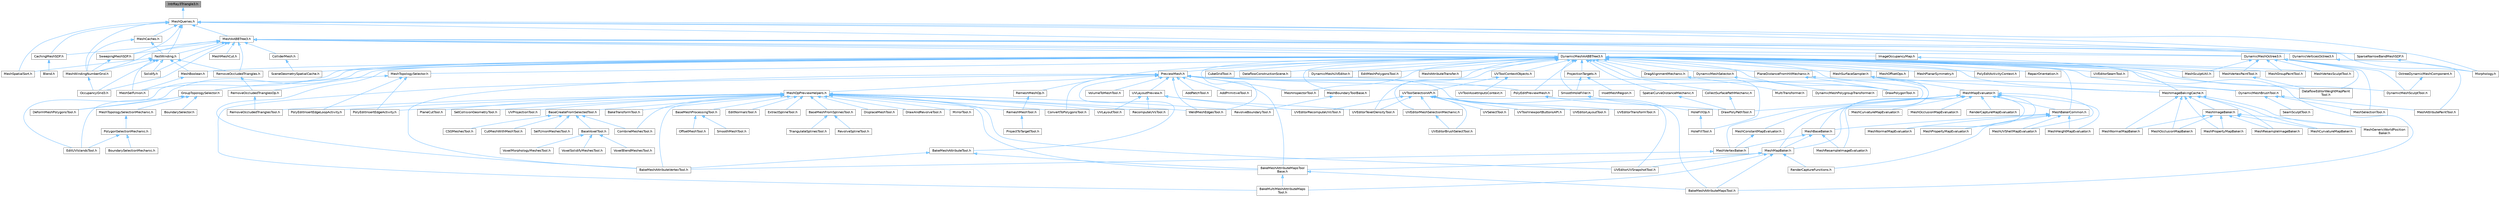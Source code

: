 digraph "IntrRay3Triangle3.h"
{
 // INTERACTIVE_SVG=YES
 // LATEX_PDF_SIZE
  bgcolor="transparent";
  edge [fontname=Helvetica,fontsize=10,labelfontname=Helvetica,labelfontsize=10];
  node [fontname=Helvetica,fontsize=10,shape=box,height=0.2,width=0.4];
  Node1 [id="Node000001",label="IntrRay3Triangle3.h",height=0.2,width=0.4,color="gray40", fillcolor="grey60", style="filled", fontcolor="black",tooltip=" "];
  Node1 -> Node2 [id="edge1_Node000001_Node000002",dir="back",color="steelblue1",style="solid",tooltip=" "];
  Node2 [id="Node000002",label="MeshQueries.h",height=0.2,width=0.4,color="grey40", fillcolor="white", style="filled",URL="$d1/d76/MeshQueries_8h.html",tooltip=" "];
  Node2 -> Node3 [id="edge2_Node000002_Node000003",dir="back",color="steelblue1",style="solid",tooltip=" "];
  Node3 [id="Node000003",label="CachingMeshSDF.h",height=0.2,width=0.4,color="grey40", fillcolor="white", style="filled",URL="$d3/de9/CachingMeshSDF_8h.html",tooltip=" "];
  Node3 -> Node4 [id="edge3_Node000003_Node000004",dir="back",color="steelblue1",style="solid",tooltip=" "];
  Node4 [id="Node000004",label="Blend.h",height=0.2,width=0.4,color="grey40", fillcolor="white", style="filled",URL="$d4/d80/Blend_8h.html",tooltip=" "];
  Node2 -> Node5 [id="edge4_Node000002_Node000005",dir="back",color="steelblue1",style="solid",tooltip=" "];
  Node5 [id="Node000005",label="DynamicMeshOctree3.h",height=0.2,width=0.4,color="grey40", fillcolor="white", style="filled",URL="$d8/d9f/DynamicMeshOctree3_8h.html",tooltip=" "];
  Node5 -> Node6 [id="edge5_Node000005_Node000006",dir="back",color="steelblue1",style="solid",tooltip=" "];
  Node6 [id="Node000006",label="DataflowEditorWeightMapPaint\lTool.h",height=0.2,width=0.4,color="grey40", fillcolor="white", style="filled",URL="$db/d46/DataflowEditorWeightMapPaintTool_8h.html",tooltip=" "];
  Node5 -> Node7 [id="edge6_Node000005_Node000007",dir="back",color="steelblue1",style="solid",tooltip=" "];
  Node7 [id="Node000007",label="DynamicMeshSculptTool.h",height=0.2,width=0.4,color="grey40", fillcolor="white", style="filled",URL="$d6/d16/DynamicMeshSculptTool_8h.html",tooltip=" "];
  Node5 -> Node8 [id="edge7_Node000005_Node000008",dir="back",color="steelblue1",style="solid",tooltip=" "];
  Node8 [id="Node000008",label="MeshGroupPaintTool.h",height=0.2,width=0.4,color="grey40", fillcolor="white", style="filled",URL="$dd/d04/MeshGroupPaintTool_8h.html",tooltip=" "];
  Node5 -> Node9 [id="edge8_Node000005_Node000009",dir="back",color="steelblue1",style="solid",tooltip=" "];
  Node9 [id="Node000009",label="MeshSculptUtil.h",height=0.2,width=0.4,color="grey40", fillcolor="white", style="filled",URL="$dc/de1/MeshSculptUtil_8h.html",tooltip=" "];
  Node5 -> Node10 [id="edge9_Node000005_Node000010",dir="back",color="steelblue1",style="solid",tooltip=" "];
  Node10 [id="Node000010",label="MeshSelectionTool.h",height=0.2,width=0.4,color="grey40", fillcolor="white", style="filled",URL="$d8/d80/MeshSelectionTool_8h.html",tooltip=" "];
  Node5 -> Node11 [id="edge10_Node000005_Node000011",dir="back",color="steelblue1",style="solid",tooltip=" "];
  Node11 [id="Node000011",label="MeshVertexPaintTool.h",height=0.2,width=0.4,color="grey40", fillcolor="white", style="filled",URL="$db/d74/MeshVertexPaintTool_8h.html",tooltip=" "];
  Node11 -> Node6 [id="edge11_Node000011_Node000006",dir="back",color="steelblue1",style="solid",tooltip=" "];
  Node5 -> Node12 [id="edge12_Node000005_Node000012",dir="back",color="steelblue1",style="solid",tooltip=" "];
  Node12 [id="Node000012",label="MeshVertexSculptTool.h",height=0.2,width=0.4,color="grey40", fillcolor="white", style="filled",URL="$dc/da6/MeshVertexSculptTool_8h.html",tooltip=" "];
  Node5 -> Node13 [id="edge13_Node000005_Node000013",dir="back",color="steelblue1",style="solid",tooltip=" "];
  Node13 [id="Node000013",label="OctreeDynamicMeshComponent.h",height=0.2,width=0.4,color="grey40", fillcolor="white", style="filled",URL="$d9/d19/OctreeDynamicMeshComponent_8h.html",tooltip=" "];
  Node13 -> Node7 [id="edge14_Node000013_Node000007",dir="back",color="steelblue1",style="solid",tooltip=" "];
  Node2 -> Node14 [id="edge15_Node000002_Node000014",dir="back",color="steelblue1",style="solid",tooltip=" "];
  Node14 [id="Node000014",label="DynamicVerticesOctree3.h",height=0.2,width=0.4,color="grey40", fillcolor="white", style="filled",URL="$df/d7e/DynamicVerticesOctree3_8h.html",tooltip=" "];
  Node14 -> Node15 [id="edge16_Node000014_Node000015",dir="back",color="steelblue1",style="solid",tooltip=" "];
  Node15 [id="Node000015",label="MeshAttributePaintTool.h",height=0.2,width=0.4,color="grey40", fillcolor="white", style="filled",URL="$d3/d29/MeshAttributePaintTool_8h.html",tooltip=" "];
  Node2 -> Node16 [id="edge17_Node000002_Node000016",dir="back",color="steelblue1",style="solid",tooltip=" "];
  Node16 [id="Node000016",label="FastWinding.h",height=0.2,width=0.4,color="grey40", fillcolor="white", style="filled",URL="$d0/df7/FastWinding_8h.html",tooltip=" "];
  Node16 -> Node17 [id="edge18_Node000016_Node000017",dir="back",color="steelblue1",style="solid",tooltip=" "];
  Node17 [id="Node000017",label="MeshBoolean.h",height=0.2,width=0.4,color="grey40", fillcolor="white", style="filled",URL="$dc/d24/MeshBoolean_8h.html",tooltip=" "];
  Node17 -> Node18 [id="edge19_Node000017_Node000018",dir="back",color="steelblue1",style="solid",tooltip=" "];
  Node18 [id="Node000018",label="MeshSelfUnion.h",height=0.2,width=0.4,color="grey40", fillcolor="white", style="filled",URL="$d0/d5f/MeshSelfUnion_8h.html",tooltip=" "];
  Node16 -> Node18 [id="edge20_Node000016_Node000018",dir="back",color="steelblue1",style="solid",tooltip=" "];
  Node16 -> Node19 [id="edge21_Node000016_Node000019",dir="back",color="steelblue1",style="solid",tooltip=" "];
  Node19 [id="Node000019",label="MeshSpatialSort.h",height=0.2,width=0.4,color="grey40", fillcolor="white", style="filled",URL="$d5/d25/MeshSpatialSort_8h.html",tooltip=" "];
  Node16 -> Node20 [id="edge22_Node000016_Node000020",dir="back",color="steelblue1",style="solid",tooltip=" "];
  Node20 [id="Node000020",label="MeshWindingNumberGrid.h",height=0.2,width=0.4,color="grey40", fillcolor="white", style="filled",URL="$de/df0/MeshWindingNumberGrid_8h.html",tooltip=" "];
  Node20 -> Node21 [id="edge23_Node000020_Node000021",dir="back",color="steelblue1",style="solid",tooltip=" "];
  Node21 [id="Node000021",label="OccupancyGrid3.h",height=0.2,width=0.4,color="grey40", fillcolor="white", style="filled",URL="$d5/d63/OccupancyGrid3_8h.html",tooltip=" "];
  Node16 -> Node21 [id="edge24_Node000016_Node000021",dir="back",color="steelblue1",style="solid",tooltip=" "];
  Node16 -> Node22 [id="edge25_Node000016_Node000022",dir="back",color="steelblue1",style="solid",tooltip=" "];
  Node22 [id="Node000022",label="RemoveOccludedTriangles.h",height=0.2,width=0.4,color="grey40", fillcolor="white", style="filled",URL="$dc/d7b/RemoveOccludedTriangles_8h.html",tooltip=" "];
  Node22 -> Node23 [id="edge26_Node000022_Node000023",dir="back",color="steelblue1",style="solid",tooltip=" "];
  Node23 [id="Node000023",label="RemoveOccludedTrianglesOp.h",height=0.2,width=0.4,color="grey40", fillcolor="white", style="filled",URL="$d2/d39/RemoveOccludedTrianglesOp_8h.html",tooltip=" "];
  Node23 -> Node24 [id="edge27_Node000023_Node000024",dir="back",color="steelblue1",style="solid",tooltip=" "];
  Node24 [id="Node000024",label="RemoveOccludedTrianglesTool.h",height=0.2,width=0.4,color="grey40", fillcolor="white", style="filled",URL="$d9/da1/RemoveOccludedTrianglesTool_8h.html",tooltip=" "];
  Node16 -> Node25 [id="edge28_Node000016_Node000025",dir="back",color="steelblue1",style="solid",tooltip=" "];
  Node25 [id="Node000025",label="Solidify.h",height=0.2,width=0.4,color="grey40", fillcolor="white", style="filled",URL="$d0/ded/Solidify_8h.html",tooltip=" "];
  Node2 -> Node26 [id="edge29_Node000002_Node000026",dir="back",color="steelblue1",style="solid",tooltip=" "];
  Node26 [id="Node000026",label="MeshAABBTree3.h",height=0.2,width=0.4,color="grey40", fillcolor="white", style="filled",URL="$d8/d90/MeshAABBTree3_8h.html",tooltip=" "];
  Node26 -> Node3 [id="edge30_Node000026_Node000003",dir="back",color="steelblue1",style="solid",tooltip=" "];
  Node26 -> Node27 [id="edge31_Node000026_Node000027",dir="back",color="steelblue1",style="solid",tooltip=" "];
  Node27 [id="Node000027",label="ColliderMesh.h",height=0.2,width=0.4,color="grey40", fillcolor="white", style="filled",URL="$d8/d3c/ColliderMesh_8h.html",tooltip=" "];
  Node27 -> Node28 [id="edge32_Node000027_Node000028",dir="back",color="steelblue1",style="solid",tooltip=" "];
  Node28 [id="Node000028",label="SceneGeometrySpatialCache.h",height=0.2,width=0.4,color="grey40", fillcolor="white", style="filled",URL="$d6/d6f/SceneGeometrySpatialCache_8h.html",tooltip=" "];
  Node26 -> Node29 [id="edge33_Node000026_Node000029",dir="back",color="steelblue1",style="solid",tooltip=" "];
  Node29 [id="Node000029",label="DynamicMeshAABBTree3.h",height=0.2,width=0.4,color="grey40", fillcolor="white", style="filled",URL="$d5/d0d/DynamicMeshAABBTree3_8h.html",tooltip=" "];
  Node29 -> Node30 [id="edge34_Node000029_Node000030",dir="back",color="steelblue1",style="solid",tooltip=" "];
  Node30 [id="Node000030",label="BakeMeshAttributeMapsTool.h",height=0.2,width=0.4,color="grey40", fillcolor="white", style="filled",URL="$d8/d14/BakeMeshAttributeMapsTool_8h.html",tooltip=" "];
  Node29 -> Node31 [id="edge35_Node000029_Node000031",dir="back",color="steelblue1",style="solid",tooltip=" "];
  Node31 [id="Node000031",label="BakeMeshAttributeVertexTool.h",height=0.2,width=0.4,color="grey40", fillcolor="white", style="filled",URL="$d6/d76/BakeMeshAttributeVertexTool_8h.html",tooltip=" "];
  Node29 -> Node32 [id="edge36_Node000029_Node000032",dir="back",color="steelblue1",style="solid",tooltip=" "];
  Node32 [id="Node000032",label="CollectSurfacePathMechanic.h",height=0.2,width=0.4,color="grey40", fillcolor="white", style="filled",URL="$d5/dd0/CollectSurfacePathMechanic_8h.html",tooltip=" "];
  Node32 -> Node33 [id="edge37_Node000032_Node000033",dir="back",color="steelblue1",style="solid",tooltip=" "];
  Node33 [id="Node000033",label="DrawPolyPathTool.h",height=0.2,width=0.4,color="grey40", fillcolor="white", style="filled",URL="$dc/d3e/DrawPolyPathTool_8h.html",tooltip=" "];
  Node29 -> Node34 [id="edge38_Node000029_Node000034",dir="back",color="steelblue1",style="solid",tooltip=" "];
  Node34 [id="Node000034",label="CubeGridTool.h",height=0.2,width=0.4,color="grey40", fillcolor="white", style="filled",URL="$d3/d38/CubeGridTool_8h.html",tooltip=" "];
  Node29 -> Node35 [id="edge39_Node000029_Node000035",dir="back",color="steelblue1",style="solid",tooltip=" "];
  Node35 [id="Node000035",label="DataflowConstructionScene.h",height=0.2,width=0.4,color="grey40", fillcolor="white", style="filled",URL="$d7/d24/DataflowConstructionScene_8h.html",tooltip=" "];
  Node29 -> Node6 [id="edge40_Node000029_Node000006",dir="back",color="steelblue1",style="solid",tooltip=" "];
  Node29 -> Node36 [id="edge41_Node000029_Node000036",dir="back",color="steelblue1",style="solid",tooltip=" "];
  Node36 [id="Node000036",label="DeformMeshPolygonsTool.h",height=0.2,width=0.4,color="grey40", fillcolor="white", style="filled",URL="$db/d72/DeformMeshPolygonsTool_8h.html",tooltip=" "];
  Node29 -> Node37 [id="edge42_Node000029_Node000037",dir="back",color="steelblue1",style="solid",tooltip=" "];
  Node37 [id="Node000037",label="DragAlignmentMechanic.h",height=0.2,width=0.4,color="grey40", fillcolor="white", style="filled",URL="$d1/d74/DragAlignmentMechanic_8h.html",tooltip=" "];
  Node37 -> Node38 [id="edge43_Node000037_Node000038",dir="back",color="steelblue1",style="solid",tooltip=" "];
  Node38 [id="Node000038",label="MultiTransformer.h",height=0.2,width=0.4,color="grey40", fillcolor="white", style="filled",URL="$d1/d6f/MultiTransformer_8h.html",tooltip=" "];
  Node29 -> Node39 [id="edge44_Node000029_Node000039",dir="back",color="steelblue1",style="solid",tooltip=" "];
  Node39 [id="Node000039",label="DrawPolygonTool.h",height=0.2,width=0.4,color="grey40", fillcolor="white", style="filled",URL="$d0/d15/DrawPolygonTool_8h.html",tooltip=" "];
  Node29 -> Node40 [id="edge45_Node000029_Node000040",dir="back",color="steelblue1",style="solid",tooltip=" "];
  Node40 [id="Node000040",label="DynamicMeshBrushTool.h",height=0.2,width=0.4,color="grey40", fillcolor="white", style="filled",URL="$da/d04/DynamicMeshBrushTool_8h.html",tooltip=" "];
  Node40 -> Node15 [id="edge46_Node000040_Node000015",dir="back",color="steelblue1",style="solid",tooltip=" "];
  Node40 -> Node10 [id="edge47_Node000040_Node000010",dir="back",color="steelblue1",style="solid",tooltip=" "];
  Node40 -> Node41 [id="edge48_Node000040_Node000041",dir="back",color="steelblue1",style="solid",tooltip=" "];
  Node41 [id="Node000041",label="SeamSculptTool.h",height=0.2,width=0.4,color="grey40", fillcolor="white", style="filled",URL="$d1/d31/SeamSculptTool_8h.html",tooltip=" "];
  Node29 -> Node7 [id="edge49_Node000029_Node000007",dir="back",color="steelblue1",style="solid",tooltip=" "];
  Node29 -> Node42 [id="edge50_Node000029_Node000042",dir="back",color="steelblue1",style="solid",tooltip=" "];
  Node42 [id="Node000042",label="DynamicMeshSelector.h",height=0.2,width=0.4,color="grey40", fillcolor="white", style="filled",URL="$dc/d01/DynamicMeshSelector_8h.html",tooltip=" "];
  Node42 -> Node43 [id="edge51_Node000042_Node000043",dir="back",color="steelblue1",style="solid",tooltip=" "];
  Node43 [id="Node000043",label="DynamicMeshPolygroupTransformer.h",height=0.2,width=0.4,color="grey40", fillcolor="white", style="filled",URL="$dc/db2/DynamicMeshPolygroupTransformer_8h.html",tooltip=" "];
  Node29 -> Node44 [id="edge52_Node000029_Node000044",dir="back",color="steelblue1",style="solid",tooltip=" "];
  Node44 [id="Node000044",label="DynamicMeshUVEditor.h",height=0.2,width=0.4,color="grey40", fillcolor="white", style="filled",URL="$d9/d1e/DynamicMeshUVEditor_8h.html",tooltip=" "];
  Node29 -> Node45 [id="edge53_Node000029_Node000045",dir="back",color="steelblue1",style="solid",tooltip=" "];
  Node45 [id="Node000045",label="EditMeshPolygonsTool.h",height=0.2,width=0.4,color="grey40", fillcolor="white", style="filled",URL="$d5/d72/EditMeshPolygonsTool_8h.html",tooltip=" "];
  Node29 -> Node46 [id="edge54_Node000029_Node000046",dir="back",color="steelblue1",style="solid",tooltip=" "];
  Node46 [id="Node000046",label="EditUVIslandsTool.h",height=0.2,width=0.4,color="grey40", fillcolor="white", style="filled",URL="$d0/de4/EditUVIslandsTool_8h.html",tooltip=" "];
  Node29 -> Node47 [id="edge55_Node000029_Node000047",dir="back",color="steelblue1",style="solid",tooltip=" "];
  Node47 [id="Node000047",label="HoleFillTool.h",height=0.2,width=0.4,color="grey40", fillcolor="white", style="filled",URL="$da/d02/HoleFillTool_8h.html",tooltip=" "];
  Node29 -> Node48 [id="edge56_Node000029_Node000048",dir="back",color="steelblue1",style="solid",tooltip=" "];
  Node48 [id="Node000048",label="MeshAttributeTransfer.h",height=0.2,width=0.4,color="grey40", fillcolor="white", style="filled",URL="$dc/d1c/MeshAttributeTransfer_8h.html",tooltip=" "];
  Node29 -> Node49 [id="edge57_Node000029_Node000049",dir="back",color="steelblue1",style="solid",tooltip=" "];
  Node49 [id="Node000049",label="MeshBakerCommon.h",height=0.2,width=0.4,color="grey40", fillcolor="white", style="filled",URL="$d9/d92/MeshBakerCommon_8h.html",tooltip=" "];
  Node49 -> Node50 [id="edge58_Node000049_Node000050",dir="back",color="steelblue1",style="solid",tooltip=" "];
  Node50 [id="Node000050",label="MeshBaseBaker.h",height=0.2,width=0.4,color="grey40", fillcolor="white", style="filled",URL="$d7/ddc/MeshBaseBaker_8h.html",tooltip=" "];
  Node50 -> Node51 [id="edge59_Node000050_Node000051",dir="back",color="steelblue1",style="solid",tooltip=" "];
  Node51 [id="Node000051",label="MeshMapBaker.h",height=0.2,width=0.4,color="grey40", fillcolor="white", style="filled",URL="$d5/d05/MeshMapBaker_8h.html",tooltip=" "];
  Node51 -> Node30 [id="edge60_Node000051_Node000030",dir="back",color="steelblue1",style="solid",tooltip=" "];
  Node51 -> Node52 [id="edge61_Node000051_Node000052",dir="back",color="steelblue1",style="solid",tooltip=" "];
  Node52 [id="Node000052",label="BakeMeshAttributeMapsTool\lBase.h",height=0.2,width=0.4,color="grey40", fillcolor="white", style="filled",URL="$dc/d68/BakeMeshAttributeMapsToolBase_8h.html",tooltip=" "];
  Node52 -> Node30 [id="edge62_Node000052_Node000030",dir="back",color="steelblue1",style="solid",tooltip=" "];
  Node52 -> Node53 [id="edge63_Node000052_Node000053",dir="back",color="steelblue1",style="solid",tooltip=" "];
  Node53 [id="Node000053",label="BakeMultiMeshAttributeMaps\lTool.h",height=0.2,width=0.4,color="grey40", fillcolor="white", style="filled",URL="$d7/d65/BakeMultiMeshAttributeMapsTool_8h.html",tooltip=" "];
  Node51 -> Node53 [id="edge64_Node000051_Node000053",dir="back",color="steelblue1",style="solid",tooltip=" "];
  Node51 -> Node54 [id="edge65_Node000051_Node000054",dir="back",color="steelblue1",style="solid",tooltip=" "];
  Node54 [id="Node000054",label="RenderCaptureFunctions.h",height=0.2,width=0.4,color="grey40", fillcolor="white", style="filled",URL="$d3/dc6/RenderCaptureFunctions_8h.html",tooltip=" "];
  Node51 -> Node55 [id="edge66_Node000051_Node000055",dir="back",color="steelblue1",style="solid",tooltip=" "];
  Node55 [id="Node000055",label="UVEditorUVSnapshotTool.h",height=0.2,width=0.4,color="grey40", fillcolor="white", style="filled",URL="$d4/dd6/UVEditorUVSnapshotTool_8h.html",tooltip=" "];
  Node50 -> Node56 [id="edge67_Node000050_Node000056",dir="back",color="steelblue1",style="solid",tooltip=" "];
  Node56 [id="Node000056",label="MeshResampleImageEvaluator.h",height=0.2,width=0.4,color="grey40", fillcolor="white", style="filled",URL="$df/de3/MeshResampleImageEvaluator_8h.html",tooltip=" "];
  Node50 -> Node57 [id="edge68_Node000050_Node000057",dir="back",color="steelblue1",style="solid",tooltip=" "];
  Node57 [id="Node000057",label="MeshVertexBaker.h",height=0.2,width=0.4,color="grey40", fillcolor="white", style="filled",URL="$df/d96/MeshVertexBaker_8h.html",tooltip=" "];
  Node57 -> Node31 [id="edge69_Node000057_Node000031",dir="back",color="steelblue1",style="solid",tooltip=" "];
  Node49 -> Node58 [id="edge70_Node000049_Node000058",dir="back",color="steelblue1",style="solid",tooltip=" "];
  Node58 [id="Node000058",label="MeshHeightMapEvaluator.h",height=0.2,width=0.4,color="grey40", fillcolor="white", style="filled",URL="$df/d45/MeshHeightMapEvaluator_8h.html",tooltip=" "];
  Node49 -> Node59 [id="edge71_Node000049_Node000059",dir="back",color="steelblue1",style="solid",tooltip=" "];
  Node59 [id="Node000059",label="MeshNormalMapEvaluator.h",height=0.2,width=0.4,color="grey40", fillcolor="white", style="filled",URL="$da/d03/MeshNormalMapEvaluator_8h.html",tooltip=" "];
  Node49 -> Node60 [id="edge72_Node000049_Node000060",dir="back",color="steelblue1",style="solid",tooltip=" "];
  Node60 [id="Node000060",label="MeshPropertyMapEvaluator.h",height=0.2,width=0.4,color="grey40", fillcolor="white", style="filled",URL="$d5/d6f/MeshPropertyMapEvaluator_8h.html",tooltip=" "];
  Node49 -> Node61 [id="edge73_Node000049_Node000061",dir="back",color="steelblue1",style="solid",tooltip=" "];
  Node61 [id="Node000061",label="MeshUVShellMapEvaluator.h",height=0.2,width=0.4,color="grey40", fillcolor="white", style="filled",URL="$da/d27/MeshUVShellMapEvaluator_8h.html",tooltip=" "];
  Node49 -> Node54 [id="edge74_Node000049_Node000054",dir="back",color="steelblue1",style="solid",tooltip=" "];
  Node29 -> Node50 [id="edge75_Node000029_Node000050",dir="back",color="steelblue1",style="solid",tooltip=" "];
  Node29 -> Node17 [id="edge76_Node000029_Node000017",dir="back",color="steelblue1",style="solid",tooltip=" "];
  Node29 -> Node62 [id="edge77_Node000029_Node000062",dir="back",color="steelblue1",style="solid",tooltip=" "];
  Node62 [id="Node000062",label="MeshBoundaryToolBase.h",height=0.2,width=0.4,color="grey40", fillcolor="white", style="filled",URL="$dd/da3/MeshBoundaryToolBase_8h.html",tooltip=" "];
  Node62 -> Node63 [id="edge78_Node000062_Node000063",dir="back",color="steelblue1",style="solid",tooltip=" "];
  Node63 [id="Node000063",label="RevolveBoundaryTool.h",height=0.2,width=0.4,color="grey40", fillcolor="white", style="filled",URL="$da/dce/RevolveBoundaryTool_8h.html",tooltip=" "];
  Node29 -> Node8 [id="edge79_Node000029_Node000008",dir="back",color="steelblue1",style="solid",tooltip=" "];
  Node29 -> Node64 [id="edge80_Node000029_Node000064",dir="back",color="steelblue1",style="solid",tooltip=" "];
  Node64 [id="Node000064",label="MeshImageBakingCache.h",height=0.2,width=0.4,color="grey40", fillcolor="white", style="filled",URL="$dd/d09/MeshImageBakingCache_8h.html",tooltip=" "];
  Node64 -> Node65 [id="edge81_Node000064_Node000065",dir="back",color="steelblue1",style="solid",tooltip=" "];
  Node65 [id="Node000065",label="MeshCurvatureMapBaker.h",height=0.2,width=0.4,color="grey40", fillcolor="white", style="filled",URL="$d8/ddd/MeshCurvatureMapBaker_8h.html",tooltip=" "];
  Node64 -> Node66 [id="edge82_Node000064_Node000066",dir="back",color="steelblue1",style="solid",tooltip=" "];
  Node66 [id="Node000066",label="MeshGenericWorldPosition\lBaker.h",height=0.2,width=0.4,color="grey40", fillcolor="white", style="filled",URL="$df/d9a/MeshGenericWorldPositionBaker_8h.html",tooltip=" "];
  Node64 -> Node67 [id="edge83_Node000064_Node000067",dir="back",color="steelblue1",style="solid",tooltip=" "];
  Node67 [id="Node000067",label="MeshImageBaker.h",height=0.2,width=0.4,color="grey40", fillcolor="white", style="filled",URL="$df/d35/MeshImageBaker_8h.html",tooltip=" "];
  Node67 -> Node65 [id="edge84_Node000067_Node000065",dir="back",color="steelblue1",style="solid",tooltip=" "];
  Node67 -> Node66 [id="edge85_Node000067_Node000066",dir="back",color="steelblue1",style="solid",tooltip=" "];
  Node67 -> Node68 [id="edge86_Node000067_Node000068",dir="back",color="steelblue1",style="solid",tooltip=" "];
  Node68 [id="Node000068",label="MeshNormalMapBaker.h",height=0.2,width=0.4,color="grey40", fillcolor="white", style="filled",URL="$d5/dff/MeshNormalMapBaker_8h.html",tooltip=" "];
  Node67 -> Node69 [id="edge87_Node000067_Node000069",dir="back",color="steelblue1",style="solid",tooltip=" "];
  Node69 [id="Node000069",label="MeshOcclusionMapBaker.h",height=0.2,width=0.4,color="grey40", fillcolor="white", style="filled",URL="$dd/d77/MeshOcclusionMapBaker_8h.html",tooltip=" "];
  Node67 -> Node70 [id="edge88_Node000067_Node000070",dir="back",color="steelblue1",style="solid",tooltip=" "];
  Node70 [id="Node000070",label="MeshPropertyMapBaker.h",height=0.2,width=0.4,color="grey40", fillcolor="white", style="filled",URL="$d1/dcf/MeshPropertyMapBaker_8h.html",tooltip=" "];
  Node67 -> Node71 [id="edge89_Node000067_Node000071",dir="back",color="steelblue1",style="solid",tooltip=" "];
  Node71 [id="Node000071",label="MeshResampleImageBaker.h",height=0.2,width=0.4,color="grey40", fillcolor="white", style="filled",URL="$d4/d00/MeshResampleImageBaker_8h.html",tooltip=" "];
  Node64 -> Node68 [id="edge90_Node000064_Node000068",dir="back",color="steelblue1",style="solid",tooltip=" "];
  Node64 -> Node69 [id="edge91_Node000064_Node000069",dir="back",color="steelblue1",style="solid",tooltip=" "];
  Node64 -> Node70 [id="edge92_Node000064_Node000070",dir="back",color="steelblue1",style="solid",tooltip=" "];
  Node64 -> Node71 [id="edge93_Node000064_Node000071",dir="back",color="steelblue1",style="solid",tooltip=" "];
  Node29 -> Node72 [id="edge94_Node000029_Node000072",dir="back",color="steelblue1",style="solid",tooltip=" "];
  Node72 [id="Node000072",label="MeshInspectorTool.h",height=0.2,width=0.4,color="grey40", fillcolor="white", style="filled",URL="$de/da1/MeshInspectorTool_8h.html",tooltip=" "];
  Node29 -> Node73 [id="edge95_Node000029_Node000073",dir="back",color="steelblue1",style="solid",tooltip=" "];
  Node73 [id="Node000073",label="MeshOffsetOps.h",height=0.2,width=0.4,color="grey40", fillcolor="white", style="filled",URL="$da/d6c/MeshOffsetOps_8h.html",tooltip=" "];
  Node29 -> Node74 [id="edge96_Node000029_Node000074",dir="back",color="steelblue1",style="solid",tooltip=" "];
  Node74 [id="Node000074",label="MeshPlanarSymmetry.h",height=0.2,width=0.4,color="grey40", fillcolor="white", style="filled",URL="$d7/d1d/MeshPlanarSymmetry_8h.html",tooltip=" "];
  Node29 -> Node9 [id="edge97_Node000029_Node000009",dir="back",color="steelblue1",style="solid",tooltip=" "];
  Node29 -> Node18 [id="edge98_Node000029_Node000018",dir="back",color="steelblue1",style="solid",tooltip=" "];
  Node29 -> Node75 [id="edge99_Node000029_Node000075",dir="back",color="steelblue1",style="solid",tooltip=" "];
  Node75 [id="Node000075",label="MeshSurfaceSampler.h",height=0.2,width=0.4,color="grey40", fillcolor="white", style="filled",URL="$de/d0c/MeshSurfaceSampler_8h.html",tooltip=" "];
  Node75 -> Node64 [id="edge100_Node000075_Node000064",dir="back",color="steelblue1",style="solid",tooltip=" "];
  Node75 -> Node51 [id="edge101_Node000075_Node000051",dir="back",color="steelblue1",style="solid",tooltip=" "];
  Node75 -> Node76 [id="edge102_Node000075_Node000076",dir="back",color="steelblue1",style="solid",tooltip=" "];
  Node76 [id="Node000076",label="MeshMapEvaluator.h",height=0.2,width=0.4,color="grey40", fillcolor="white", style="filled",URL="$d1/d1f/MeshMapEvaluator_8h.html",tooltip=" "];
  Node76 -> Node49 [id="edge103_Node000076_Node000049",dir="back",color="steelblue1",style="solid",tooltip=" "];
  Node76 -> Node77 [id="edge104_Node000076_Node000077",dir="back",color="steelblue1",style="solid",tooltip=" "];
  Node77 [id="Node000077",label="MeshConstantMapEvaluator.h",height=0.2,width=0.4,color="grey40", fillcolor="white", style="filled",URL="$dd/dfb/MeshConstantMapEvaluator_8h.html",tooltip=" "];
  Node77 -> Node57 [id="edge105_Node000077_Node000057",dir="back",color="steelblue1",style="solid",tooltip=" "];
  Node76 -> Node78 [id="edge106_Node000076_Node000078",dir="back",color="steelblue1",style="solid",tooltip=" "];
  Node78 [id="Node000078",label="MeshCurvatureMapEvaluator.h",height=0.2,width=0.4,color="grey40", fillcolor="white", style="filled",URL="$d6/dc0/MeshCurvatureMapEvaluator_8h.html",tooltip=" "];
  Node76 -> Node58 [id="edge107_Node000076_Node000058",dir="back",color="steelblue1",style="solid",tooltip=" "];
  Node76 -> Node51 [id="edge108_Node000076_Node000051",dir="back",color="steelblue1",style="solid",tooltip=" "];
  Node76 -> Node59 [id="edge109_Node000076_Node000059",dir="back",color="steelblue1",style="solid",tooltip=" "];
  Node76 -> Node79 [id="edge110_Node000076_Node000079",dir="back",color="steelblue1",style="solid",tooltip=" "];
  Node79 [id="Node000079",label="MeshOcclusionMapEvaluator.h",height=0.2,width=0.4,color="grey40", fillcolor="white", style="filled",URL="$d5/dc2/MeshOcclusionMapEvaluator_8h.html",tooltip=" "];
  Node76 -> Node60 [id="edge111_Node000076_Node000060",dir="back",color="steelblue1",style="solid",tooltip=" "];
  Node76 -> Node56 [id="edge112_Node000076_Node000056",dir="back",color="steelblue1",style="solid",tooltip=" "];
  Node76 -> Node61 [id="edge113_Node000076_Node000061",dir="back",color="steelblue1",style="solid",tooltip=" "];
  Node76 -> Node57 [id="edge114_Node000076_Node000057",dir="back",color="steelblue1",style="solid",tooltip=" "];
  Node76 -> Node80 [id="edge115_Node000076_Node000080",dir="back",color="steelblue1",style="solid",tooltip=" "];
  Node80 [id="Node000080",label="RenderCaptureMapEvaluator.h",height=0.2,width=0.4,color="grey40", fillcolor="white", style="filled",URL="$d0/d5c/RenderCaptureMapEvaluator_8h.html",tooltip=" "];
  Node29 -> Node81 [id="edge116_Node000029_Node000081",dir="back",color="steelblue1",style="solid",tooltip=" "];
  Node81 [id="Node000081",label="MeshTopologySelector.h",height=0.2,width=0.4,color="grey40", fillcolor="white", style="filled",URL="$d1/db0/MeshTopologySelector_8h.html",tooltip=" "];
  Node81 -> Node82 [id="edge117_Node000081_Node000082",dir="back",color="steelblue1",style="solid",tooltip=" "];
  Node82 [id="Node000082",label="GroupTopologySelector.h",height=0.2,width=0.4,color="grey40", fillcolor="white", style="filled",URL="$dc/dfe/GroupTopologySelector_8h.html",tooltip=" "];
  Node82 -> Node83 [id="edge118_Node000082_Node000083",dir="back",color="steelblue1",style="solid",tooltip=" "];
  Node83 [id="Node000083",label="BoundarySelector.h",height=0.2,width=0.4,color="grey40", fillcolor="white", style="filled",URL="$db/dc2/BoundarySelector_8h.html",tooltip=" "];
  Node82 -> Node36 [id="edge119_Node000082_Node000036",dir="back",color="steelblue1",style="solid",tooltip=" "];
  Node82 -> Node46 [id="edge120_Node000082_Node000046",dir="back",color="steelblue1",style="solid",tooltip=" "];
  Node82 -> Node84 [id="edge121_Node000082_Node000084",dir="back",color="steelblue1",style="solid",tooltip=" "];
  Node84 [id="Node000084",label="MeshTopologySelectionMechanic.h",height=0.2,width=0.4,color="grey40", fillcolor="white", style="filled",URL="$d5/d15/MeshTopologySelectionMechanic_8h.html",tooltip=" "];
  Node84 -> Node85 [id="edge122_Node000084_Node000085",dir="back",color="steelblue1",style="solid",tooltip=" "];
  Node85 [id="Node000085",label="PolygonSelectionMechanic.h",height=0.2,width=0.4,color="grey40", fillcolor="white", style="filled",URL="$da/dff/PolygonSelectionMechanic_8h.html",tooltip=" "];
  Node85 -> Node86 [id="edge123_Node000085_Node000086",dir="back",color="steelblue1",style="solid",tooltip=" "];
  Node86 [id="Node000086",label="BoundarySelectionMechanic.h",height=0.2,width=0.4,color="grey40", fillcolor="white", style="filled",URL="$d8/dd6/BoundarySelectionMechanic_8h.html",tooltip=" "];
  Node85 -> Node46 [id="edge124_Node000085_Node000046",dir="back",color="steelblue1",style="solid",tooltip=" "];
  Node81 -> Node87 [id="edge125_Node000081_Node000087",dir="back",color="steelblue1",style="solid",tooltip=" "];
  Node87 [id="Node000087",label="PolyEditInsertEdgeActivity.h",height=0.2,width=0.4,color="grey40", fillcolor="white", style="filled",URL="$d1/d26/PolyEditInsertEdgeActivity_8h.html",tooltip=" "];
  Node81 -> Node88 [id="edge126_Node000081_Node000088",dir="back",color="steelblue1",style="solid",tooltip=" "];
  Node88 [id="Node000088",label="PolyEditInsertEdgeLoopActivity.h",height=0.2,width=0.4,color="grey40", fillcolor="white", style="filled",URL="$d5/d37/PolyEditInsertEdgeLoopActivity_8h.html",tooltip=" "];
  Node29 -> Node11 [id="edge127_Node000029_Node000011",dir="back",color="steelblue1",style="solid",tooltip=" "];
  Node29 -> Node12 [id="edge128_Node000029_Node000012",dir="back",color="steelblue1",style="solid",tooltip=" "];
  Node29 -> Node89 [id="edge129_Node000029_Node000089",dir="back",color="steelblue1",style="solid",tooltip=" "];
  Node89 [id="Node000089",label="PlaneDistanceFromHitMechanic.h",height=0.2,width=0.4,color="grey40", fillcolor="white", style="filled",URL="$dc/dea/PlaneDistanceFromHitMechanic_8h.html",tooltip=" "];
  Node89 -> Node33 [id="edge130_Node000089_Node000033",dir="back",color="steelblue1",style="solid",tooltip=" "];
  Node89 -> Node39 [id="edge131_Node000089_Node000039",dir="back",color="steelblue1",style="solid",tooltip=" "];
  Node29 -> Node90 [id="edge132_Node000029_Node000090",dir="back",color="steelblue1",style="solid",tooltip=" "];
  Node90 [id="Node000090",label="PolyEditActivityContext.h",height=0.2,width=0.4,color="grey40", fillcolor="white", style="filled",URL="$d8/d66/PolyEditActivityContext_8h.html",tooltip=" "];
  Node29 -> Node91 [id="edge133_Node000029_Node000091",dir="back",color="steelblue1",style="solid",tooltip=" "];
  Node91 [id="Node000091",label="PolyEditPreviewMesh.h",height=0.2,width=0.4,color="grey40", fillcolor="white", style="filled",URL="$d2/de8/PolyEditPreviewMesh_8h.html",tooltip=" "];
  Node91 -> Node33 [id="edge134_Node000091_Node000033",dir="back",color="steelblue1",style="solid",tooltip=" "];
  Node29 -> Node92 [id="edge135_Node000029_Node000092",dir="back",color="steelblue1",style="solid",tooltip=" "];
  Node92 [id="Node000092",label="PreviewMesh.h",height=0.2,width=0.4,color="grey40", fillcolor="white", style="filled",URL="$d6/d30/PreviewMesh_8h.html",tooltip=" "];
  Node92 -> Node93 [id="edge136_Node000092_Node000093",dir="back",color="steelblue1",style="solid",tooltip=" "];
  Node93 [id="Node000093",label="AddPatchTool.h",height=0.2,width=0.4,color="grey40", fillcolor="white", style="filled",URL="$d5/deb/AddPatchTool_8h.html",tooltip=" "];
  Node92 -> Node94 [id="edge137_Node000092_Node000094",dir="back",color="steelblue1",style="solid",tooltip=" "];
  Node94 [id="Node000094",label="AddPrimitiveTool.h",height=0.2,width=0.4,color="grey40", fillcolor="white", style="filled",URL="$d5/dbf/AddPrimitiveTool_8h.html",tooltip=" "];
  Node92 -> Node30 [id="edge138_Node000092_Node000030",dir="back",color="steelblue1",style="solid",tooltip=" "];
  Node92 -> Node52 [id="edge139_Node000092_Node000052",dir="back",color="steelblue1",style="solid",tooltip=" "];
  Node92 -> Node95 [id="edge140_Node000092_Node000095",dir="back",color="steelblue1",style="solid",tooltip=" "];
  Node95 [id="Node000095",label="BakeMeshAttributeTool.h",height=0.2,width=0.4,color="grey40", fillcolor="white", style="filled",URL="$d0/d82/BakeMeshAttributeTool_8h.html",tooltip=" "];
  Node95 -> Node52 [id="edge141_Node000095_Node000052",dir="back",color="steelblue1",style="solid",tooltip=" "];
  Node95 -> Node31 [id="edge142_Node000095_Node000031",dir="back",color="steelblue1",style="solid",tooltip=" "];
  Node92 -> Node31 [id="edge143_Node000092_Node000031",dir="back",color="steelblue1",style="solid",tooltip=" "];
  Node92 -> Node53 [id="edge144_Node000092_Node000053",dir="back",color="steelblue1",style="solid",tooltip=" "];
  Node92 -> Node96 [id="edge145_Node000092_Node000096",dir="back",color="steelblue1",style="solid",tooltip=" "];
  Node96 [id="Node000096",label="ConvertToPolygonsTool.h",height=0.2,width=0.4,color="grey40", fillcolor="white", style="filled",URL="$d7/d5a/ConvertToPolygonsTool_8h.html",tooltip=" "];
  Node92 -> Node39 [id="edge146_Node000092_Node000039",dir="back",color="steelblue1",style="solid",tooltip=" "];
  Node92 -> Node40 [id="edge147_Node000092_Node000040",dir="back",color="steelblue1",style="solid",tooltip=" "];
  Node92 -> Node72 [id="edge148_Node000092_Node000072",dir="back",color="steelblue1",style="solid",tooltip=" "];
  Node92 -> Node97 [id="edge149_Node000092_Node000097",dir="back",color="steelblue1",style="solid",tooltip=" "];
  Node97 [id="Node000097",label="MeshOpPreviewHelpers.h",height=0.2,width=0.4,color="grey40", fillcolor="white", style="filled",URL="$de/d33/MeshOpPreviewHelpers_8h.html",tooltip=" "];
  Node97 -> Node52 [id="edge150_Node000097_Node000052",dir="back",color="steelblue1",style="solid",tooltip=" "];
  Node97 -> Node31 [id="edge151_Node000097_Node000031",dir="back",color="steelblue1",style="solid",tooltip=" "];
  Node97 -> Node98 [id="edge152_Node000097_Node000098",dir="back",color="steelblue1",style="solid",tooltip=" "];
  Node98 [id="Node000098",label="BakeTransformTool.h",height=0.2,width=0.4,color="grey40", fillcolor="white", style="filled",URL="$dc/d39/BakeTransformTool_8h.html",tooltip=" "];
  Node97 -> Node99 [id="edge153_Node000097_Node000099",dir="back",color="steelblue1",style="solid",tooltip=" "];
  Node99 [id="Node000099",label="BaseCreateFromSelectedTool.h",height=0.2,width=0.4,color="grey40", fillcolor="white", style="filled",URL="$de/dc7/BaseCreateFromSelectedTool_8h.html",tooltip=" "];
  Node99 -> Node100 [id="edge154_Node000099_Node000100",dir="back",color="steelblue1",style="solid",tooltip=" "];
  Node100 [id="Node000100",label="BaseVoxelTool.h",height=0.2,width=0.4,color="grey40", fillcolor="white", style="filled",URL="$db/d63/BaseVoxelTool_8h.html",tooltip=" "];
  Node100 -> Node101 [id="edge155_Node000100_Node000101",dir="back",color="steelblue1",style="solid",tooltip=" "];
  Node101 [id="Node000101",label="VoxelBlendMeshesTool.h",height=0.2,width=0.4,color="grey40", fillcolor="white", style="filled",URL="$da/d0e/VoxelBlendMeshesTool_8h.html",tooltip=" "];
  Node100 -> Node102 [id="edge156_Node000100_Node000102",dir="back",color="steelblue1",style="solid",tooltip=" "];
  Node102 [id="Node000102",label="VoxelMorphologyMeshesTool.h",height=0.2,width=0.4,color="grey40", fillcolor="white", style="filled",URL="$dc/d30/VoxelMorphologyMeshesTool_8h.html",tooltip=" "];
  Node100 -> Node103 [id="edge157_Node000100_Node000103",dir="back",color="steelblue1",style="solid",tooltip=" "];
  Node103 [id="Node000103",label="VoxelSolidifyMeshesTool.h",height=0.2,width=0.4,color="grey40", fillcolor="white", style="filled",URL="$de/da2/VoxelSolidifyMeshesTool_8h.html",tooltip=" "];
  Node99 -> Node104 [id="edge158_Node000099_Node000104",dir="back",color="steelblue1",style="solid",tooltip=" "];
  Node104 [id="Node000104",label="CSGMeshesTool.h",height=0.2,width=0.4,color="grey40", fillcolor="white", style="filled",URL="$db/dd1/CSGMeshesTool_8h.html",tooltip=" "];
  Node99 -> Node105 [id="edge159_Node000099_Node000105",dir="back",color="steelblue1",style="solid",tooltip=" "];
  Node105 [id="Node000105",label="CombineMeshesTool.h",height=0.2,width=0.4,color="grey40", fillcolor="white", style="filled",URL="$dd/da3/CombineMeshesTool_8h.html",tooltip=" "];
  Node99 -> Node106 [id="edge160_Node000099_Node000106",dir="back",color="steelblue1",style="solid",tooltip=" "];
  Node106 [id="Node000106",label="CutMeshWithMeshTool.h",height=0.2,width=0.4,color="grey40", fillcolor="white", style="filled",URL="$d2/d2c/CutMeshWithMeshTool_8h.html",tooltip=" "];
  Node99 -> Node107 [id="edge161_Node000099_Node000107",dir="back",color="steelblue1",style="solid",tooltip=" "];
  Node107 [id="Node000107",label="SelfUnionMeshesTool.h",height=0.2,width=0.4,color="grey40", fillcolor="white", style="filled",URL="$dc/dad/SelfUnionMeshesTool_8h.html",tooltip=" "];
  Node97 -> Node108 [id="edge162_Node000097_Node000108",dir="back",color="steelblue1",style="solid",tooltip=" "];
  Node108 [id="Node000108",label="BaseMeshFromSplinesTool.h",height=0.2,width=0.4,color="grey40", fillcolor="white", style="filled",URL="$da/d31/BaseMeshFromSplinesTool_8h.html",tooltip=" "];
  Node108 -> Node109 [id="edge163_Node000108_Node000109",dir="back",color="steelblue1",style="solid",tooltip=" "];
  Node109 [id="Node000109",label="RevolveSplineTool.h",height=0.2,width=0.4,color="grey40", fillcolor="white", style="filled",URL="$d3/d36/RevolveSplineTool_8h.html",tooltip=" "];
  Node108 -> Node110 [id="edge164_Node000108_Node000110",dir="back",color="steelblue1",style="solid",tooltip=" "];
  Node110 [id="Node000110",label="TriangulateSplinesTool.h",height=0.2,width=0.4,color="grey40", fillcolor="white", style="filled",URL="$d9/de6/TriangulateSplinesTool_8h.html",tooltip=" "];
  Node97 -> Node111 [id="edge165_Node000097_Node000111",dir="back",color="steelblue1",style="solid",tooltip=" "];
  Node111 [id="Node000111",label="BaseMeshProcessingTool.h",height=0.2,width=0.4,color="grey40", fillcolor="white", style="filled",URL="$d4/d77/BaseMeshProcessingTool_8h.html",tooltip=" "];
  Node111 -> Node112 [id="edge166_Node000111_Node000112",dir="back",color="steelblue1",style="solid",tooltip=" "];
  Node112 [id="Node000112",label="OffsetMeshTool.h",height=0.2,width=0.4,color="grey40", fillcolor="white", style="filled",URL="$da/d01/OffsetMeshTool_8h.html",tooltip=" "];
  Node111 -> Node113 [id="edge167_Node000111_Node000113",dir="back",color="steelblue1",style="solid",tooltip=" "];
  Node113 [id="Node000113",label="SmoothMeshTool.h",height=0.2,width=0.4,color="grey40", fillcolor="white", style="filled",URL="$da/da9/SmoothMeshTool_8h.html",tooltip=" "];
  Node97 -> Node105 [id="edge168_Node000097_Node000105",dir="back",color="steelblue1",style="solid",tooltip=" "];
  Node97 -> Node96 [id="edge169_Node000097_Node000096",dir="back",color="steelblue1",style="solid",tooltip=" "];
  Node97 -> Node114 [id="edge170_Node000097_Node000114",dir="back",color="steelblue1",style="solid",tooltip=" "];
  Node114 [id="Node000114",label="DisplaceMeshTool.h",height=0.2,width=0.4,color="grey40", fillcolor="white", style="filled",URL="$da/d28/DisplaceMeshTool_8h.html",tooltip=" "];
  Node97 -> Node115 [id="edge171_Node000097_Node000115",dir="back",color="steelblue1",style="solid",tooltip=" "];
  Node115 [id="Node000115",label="DrawAndRevolveTool.h",height=0.2,width=0.4,color="grey40", fillcolor="white", style="filled",URL="$d8/d06/DrawAndRevolveTool_8h.html",tooltip=" "];
  Node97 -> Node116 [id="edge172_Node000097_Node000116",dir="back",color="steelblue1",style="solid",tooltip=" "];
  Node116 [id="Node000116",label="EditNormalsTool.h",height=0.2,width=0.4,color="grey40", fillcolor="white", style="filled",URL="$de/d53/EditNormalsTool_8h.html",tooltip=" "];
  Node97 -> Node117 [id="edge173_Node000097_Node000117",dir="back",color="steelblue1",style="solid",tooltip=" "];
  Node117 [id="Node000117",label="ExtractSplineTool.h",height=0.2,width=0.4,color="grey40", fillcolor="white", style="filled",URL="$d3/d4d/ExtractSplineTool_8h.html",tooltip=" "];
  Node97 -> Node118 [id="edge174_Node000097_Node000118",dir="back",color="steelblue1",style="solid",tooltip=" "];
  Node118 [id="Node000118",label="MirrorTool.h",height=0.2,width=0.4,color="grey40", fillcolor="white", style="filled",URL="$d3/dc9/MirrorTool_8h.html",tooltip=" "];
  Node97 -> Node119 [id="edge175_Node000097_Node000119",dir="back",color="steelblue1",style="solid",tooltip=" "];
  Node119 [id="Node000119",label="PlaneCutTool.h",height=0.2,width=0.4,color="grey40", fillcolor="white", style="filled",URL="$dd/def/PlaneCutTool_8h.html",tooltip=" "];
  Node97 -> Node87 [id="edge176_Node000097_Node000087",dir="back",color="steelblue1",style="solid",tooltip=" "];
  Node97 -> Node88 [id="edge177_Node000097_Node000088",dir="back",color="steelblue1",style="solid",tooltip=" "];
  Node97 -> Node120 [id="edge178_Node000097_Node000120",dir="back",color="steelblue1",style="solid",tooltip=" "];
  Node120 [id="Node000120",label="RecomputeUVsTool.h",height=0.2,width=0.4,color="grey40", fillcolor="white", style="filled",URL="$d0/d92/RecomputeUVsTool_8h.html",tooltip=" "];
  Node97 -> Node121 [id="edge179_Node000097_Node000121",dir="back",color="steelblue1",style="solid",tooltip=" "];
  Node121 [id="Node000121",label="RemeshMeshTool.h",height=0.2,width=0.4,color="grey40", fillcolor="white", style="filled",URL="$dc/dd6/RemeshMeshTool_8h.html",tooltip=" "];
  Node121 -> Node122 [id="edge180_Node000121_Node000122",dir="back",color="steelblue1",style="solid",tooltip=" "];
  Node122 [id="Node000122",label="ProjectToTargetTool.h",height=0.2,width=0.4,color="grey40", fillcolor="white", style="filled",URL="$d3/daa/ProjectToTargetTool_8h.html",tooltip=" "];
  Node97 -> Node24 [id="edge181_Node000097_Node000024",dir="back",color="steelblue1",style="solid",tooltip=" "];
  Node97 -> Node63 [id="edge182_Node000097_Node000063",dir="back",color="steelblue1",style="solid",tooltip=" "];
  Node97 -> Node123 [id="edge183_Node000097_Node000123",dir="back",color="steelblue1",style="solid",tooltip=" "];
  Node123 [id="Node000123",label="SetCollisionGeometryTool.h",height=0.2,width=0.4,color="grey40", fillcolor="white", style="filled",URL="$d0/de6/SetCollisionGeometryTool_8h.html",tooltip=" "];
  Node97 -> Node55 [id="edge184_Node000097_Node000055",dir="back",color="steelblue1",style="solid",tooltip=" "];
  Node97 -> Node124 [id="edge185_Node000097_Node000124",dir="back",color="steelblue1",style="solid",tooltip=" "];
  Node124 [id="Node000124",label="UVLayoutTool.h",height=0.2,width=0.4,color="grey40", fillcolor="white", style="filled",URL="$d6/d89/UVLayoutTool_8h.html",tooltip=" "];
  Node97 -> Node125 [id="edge186_Node000097_Node000125",dir="back",color="steelblue1",style="solid",tooltip=" "];
  Node125 [id="Node000125",label="UVProjectionTool.h",height=0.2,width=0.4,color="grey40", fillcolor="white", style="filled",URL="$d5/d4f/UVProjectionTool_8h.html",tooltip=" "];
  Node97 -> Node126 [id="edge187_Node000097_Node000126",dir="back",color="steelblue1",style="solid",tooltip=" "];
  Node126 [id="Node000126",label="WeldMeshEdgesTool.h",height=0.2,width=0.4,color="grey40", fillcolor="white", style="filled",URL="$d5/d6e/WeldMeshEdgesTool_8h.html",tooltip=" "];
  Node92 -> Node91 [id="edge188_Node000092_Node000091",dir="back",color="steelblue1",style="solid",tooltip=" "];
  Node92 -> Node127 [id="edge189_Node000092_Node000127",dir="back",color="steelblue1",style="solid",tooltip=" "];
  Node127 [id="Node000127",label="UVLayoutPreview.h",height=0.2,width=0.4,color="grey40", fillcolor="white", style="filled",URL="$dd/d16/UVLayoutPreview_8h.html",tooltip=" "];
  Node127 -> Node120 [id="edge190_Node000127_Node000120",dir="back",color="steelblue1",style="solid",tooltip=" "];
  Node127 -> Node128 [id="edge191_Node000127_Node000128",dir="back",color="steelblue1",style="solid",tooltip=" "];
  Node128 [id="Node000128",label="UVEditorRecomputeUVsTool.h",height=0.2,width=0.4,color="grey40", fillcolor="white", style="filled",URL="$d2/db8/UVEditorRecomputeUVsTool_8h.html",tooltip=" "];
  Node127 -> Node129 [id="edge192_Node000127_Node000129",dir="back",color="steelblue1",style="solid",tooltip=" "];
  Node129 [id="Node000129",label="UVEditorTexelDensityTool.h",height=0.2,width=0.4,color="grey40", fillcolor="white", style="filled",URL="$d0/d8b/UVEditorTexelDensityTool_8h.html",tooltip=" "];
  Node127 -> Node124 [id="edge193_Node000127_Node000124",dir="back",color="steelblue1",style="solid",tooltip=" "];
  Node92 -> Node130 [id="edge194_Node000092_Node000130",dir="back",color="steelblue1",style="solid",tooltip=" "];
  Node130 [id="Node000130",label="VolumeToMeshTool.h",height=0.2,width=0.4,color="grey40", fillcolor="white", style="filled",URL="$de/d64/VolumeToMeshTool_8h.html",tooltip=" "];
  Node92 -> Node126 [id="edge195_Node000092_Node000126",dir="back",color="steelblue1",style="solid",tooltip=" "];
  Node29 -> Node131 [id="edge196_Node000029_Node000131",dir="back",color="steelblue1",style="solid",tooltip=" "];
  Node131 [id="Node000131",label="ProjectionTargets.h",height=0.2,width=0.4,color="grey40", fillcolor="white", style="filled",URL="$d5/de2/ProjectionTargets_8h.html",tooltip=" "];
  Node131 -> Node132 [id="edge197_Node000131_Node000132",dir="back",color="steelblue1",style="solid",tooltip=" "];
  Node132 [id="Node000132",label="InsetMeshRegion.h",height=0.2,width=0.4,color="grey40", fillcolor="white", style="filled",URL="$d2/d25/InsetMeshRegion_8h.html",tooltip=" "];
  Node131 -> Node133 [id="edge198_Node000131_Node000133",dir="back",color="steelblue1",style="solid",tooltip=" "];
  Node133 [id="Node000133",label="SmoothHoleFiller.h",height=0.2,width=0.4,color="grey40", fillcolor="white", style="filled",URL="$de/dd9/SmoothHoleFiller_8h.html",tooltip=" "];
  Node133 -> Node134 [id="edge199_Node000133_Node000134",dir="back",color="steelblue1",style="solid",tooltip=" "];
  Node134 [id="Node000134",label="HoleFillOp.h",height=0.2,width=0.4,color="grey40", fillcolor="white", style="filled",URL="$da/d47/HoleFillOp_8h.html",tooltip=" "];
  Node134 -> Node47 [id="edge200_Node000134_Node000047",dir="back",color="steelblue1",style="solid",tooltip=" "];
  Node29 -> Node135 [id="edge201_Node000029_Node000135",dir="back",color="steelblue1",style="solid",tooltip=" "];
  Node135 [id="Node000135",label="RemeshMeshOp.h",height=0.2,width=0.4,color="grey40", fillcolor="white", style="filled",URL="$d5/d2c/RemeshMeshOp_8h.html",tooltip=" "];
  Node135 -> Node121 [id="edge202_Node000135_Node000121",dir="back",color="steelblue1",style="solid",tooltip=" "];
  Node29 -> Node23 [id="edge203_Node000029_Node000023",dir="back",color="steelblue1",style="solid",tooltip=" "];
  Node29 -> Node136 [id="edge204_Node000029_Node000136",dir="back",color="steelblue1",style="solid",tooltip=" "];
  Node136 [id="Node000136",label="RepairOrientation.h",height=0.2,width=0.4,color="grey40", fillcolor="white", style="filled",URL="$dc/d47/RepairOrientation_8h.html",tooltip=" "];
  Node29 -> Node28 [id="edge205_Node000029_Node000028",dir="back",color="steelblue1",style="solid",tooltip=" "];
  Node29 -> Node133 [id="edge206_Node000029_Node000133",dir="back",color="steelblue1",style="solid",tooltip=" "];
  Node29 -> Node137 [id="edge207_Node000029_Node000137",dir="back",color="steelblue1",style="solid",tooltip=" "];
  Node137 [id="Node000137",label="SpatialCurveDistanceMechanic.h",height=0.2,width=0.4,color="grey40", fillcolor="white", style="filled",URL="$d3/d29/SpatialCurveDistanceMechanic_8h.html",tooltip=" "];
  Node137 -> Node33 [id="edge208_Node000137_Node000033",dir="back",color="steelblue1",style="solid",tooltip=" "];
  Node29 -> Node138 [id="edge209_Node000029_Node000138",dir="back",color="steelblue1",style="solid",tooltip=" "];
  Node138 [id="Node000138",label="UVEditorMeshSelectionMechanic.h",height=0.2,width=0.4,color="grey40", fillcolor="white", style="filled",URL="$d2/d73/UVEditorMeshSelectionMechanic_8h.html",tooltip=" "];
  Node138 -> Node139 [id="edge210_Node000138_Node000139",dir="back",color="steelblue1",style="solid",tooltip=" "];
  Node139 [id="Node000139",label="UVEditorBrushSelectTool.h",height=0.2,width=0.4,color="grey40", fillcolor="white", style="filled",URL="$dd/d97/UVEditorBrushSelectTool_8h.html",tooltip=" "];
  Node29 -> Node140 [id="edge211_Node000029_Node000140",dir="back",color="steelblue1",style="solid",tooltip=" "];
  Node140 [id="Node000140",label="UVEditorSeamTool.h",height=0.2,width=0.4,color="grey40", fillcolor="white", style="filled",URL="$d1/dab/UVEditorSeamTool_8h.html",tooltip=" "];
  Node29 -> Node129 [id="edge212_Node000029_Node000129",dir="back",color="steelblue1",style="solid",tooltip=" "];
  Node29 -> Node141 [id="edge213_Node000029_Node000141",dir="back",color="steelblue1",style="solid",tooltip=" "];
  Node141 [id="Node000141",label="UVToolContextObjects.h",height=0.2,width=0.4,color="grey40", fillcolor="white", style="filled",URL="$d1/d13/UVToolContextObjects_8h.html",tooltip=" "];
  Node141 -> Node142 [id="edge214_Node000141_Node000142",dir="back",color="steelblue1",style="solid",tooltip=" "];
  Node142 [id="Node000142",label="UVToolAssetInputsContext.h",height=0.2,width=0.4,color="grey40", fillcolor="white", style="filled",URL="$de/d4b/UVToolAssetInputsContext_8h.html",tooltip=" "];
  Node141 -> Node143 [id="edge215_Node000141_Node000143",dir="back",color="steelblue1",style="solid",tooltip=" "];
  Node143 [id="Node000143",label="UVToolSelectionAPI.h",height=0.2,width=0.4,color="grey40", fillcolor="white", style="filled",URL="$d0/d40/UVToolSelectionAPI_8h.html",tooltip=" "];
  Node143 -> Node139 [id="edge216_Node000143_Node000139",dir="back",color="steelblue1",style="solid",tooltip=" "];
  Node143 -> Node144 [id="edge217_Node000143_Node000144",dir="back",color="steelblue1",style="solid",tooltip=" "];
  Node144 [id="Node000144",label="UVEditorLayoutTool.h",height=0.2,width=0.4,color="grey40", fillcolor="white", style="filled",URL="$d5/dd1/UVEditorLayoutTool_8h.html",tooltip=" "];
  Node143 -> Node138 [id="edge218_Node000143_Node000138",dir="back",color="steelblue1",style="solid",tooltip=" "];
  Node143 -> Node128 [id="edge219_Node000143_Node000128",dir="back",color="steelblue1",style="solid",tooltip=" "];
  Node143 -> Node129 [id="edge220_Node000143_Node000129",dir="back",color="steelblue1",style="solid",tooltip=" "];
  Node143 -> Node145 [id="edge221_Node000143_Node000145",dir="back",color="steelblue1",style="solid",tooltip=" "];
  Node145 [id="Node000145",label="UVEditorTransformTool.h",height=0.2,width=0.4,color="grey40", fillcolor="white", style="filled",URL="$dc/db2/UVEditorTransformTool_8h.html",tooltip=" "];
  Node143 -> Node55 [id="edge222_Node000143_Node000055",dir="back",color="steelblue1",style="solid",tooltip=" "];
  Node143 -> Node146 [id="edge223_Node000143_Node000146",dir="back",color="steelblue1",style="solid",tooltip=" "];
  Node146 [id="Node000146",label="UVSelectTool.h",height=0.2,width=0.4,color="grey40", fillcolor="white", style="filled",URL="$de/d40/UVSelectTool_8h.html",tooltip=" "];
  Node143 -> Node147 [id="edge224_Node000143_Node000147",dir="back",color="steelblue1",style="solid",tooltip=" "];
  Node147 [id="Node000147",label="UVToolViewportButtonsAPI.h",height=0.2,width=0.4,color="grey40", fillcolor="white", style="filled",URL="$d0/d27/UVToolViewportButtonsAPI_8h.html",tooltip=" "];
  Node29 -> Node126 [id="edge225_Node000029_Node000126",dir="back",color="steelblue1",style="solid",tooltip=" "];
  Node26 -> Node5 [id="edge226_Node000026_Node000005",dir="back",color="steelblue1",style="solid",tooltip=" "];
  Node26 -> Node14 [id="edge227_Node000026_Node000014",dir="back",color="steelblue1",style="solid",tooltip=" "];
  Node26 -> Node16 [id="edge228_Node000026_Node000016",dir="back",color="steelblue1",style="solid",tooltip=" "];
  Node26 -> Node148 [id="edge229_Node000026_Node000148",dir="back",color="steelblue1",style="solid",tooltip=" "];
  Node148 [id="Node000148",label="ImageOccupancyMap.h",height=0.2,width=0.4,color="grey40", fillcolor="white", style="filled",URL="$d6/dca/ImageOccupancyMap_8h.html",tooltip=" "];
  Node148 -> Node64 [id="edge230_Node000148_Node000064",dir="back",color="steelblue1",style="solid",tooltip=" "];
  Node26 -> Node149 [id="edge231_Node000026_Node000149",dir="back",color="steelblue1",style="solid",tooltip=" "];
  Node149 [id="Node000149",label="MeshMeshCut.h",height=0.2,width=0.4,color="grey40", fillcolor="white", style="filled",URL="$de/d82/MeshMeshCut_8h.html",tooltip=" "];
  Node26 -> Node20 [id="edge232_Node000026_Node000020",dir="back",color="steelblue1",style="solid",tooltip=" "];
  Node26 -> Node150 [id="edge233_Node000026_Node000150",dir="back",color="steelblue1",style="solid",tooltip=" "];
  Node150 [id="Node000150",label="Morphology.h",height=0.2,width=0.4,color="grey40", fillcolor="white", style="filled",URL="$d7/d60/Morphology_8h.html",tooltip=" "];
  Node26 -> Node21 [id="edge234_Node000026_Node000021",dir="back",color="steelblue1",style="solid",tooltip=" "];
  Node26 -> Node22 [id="edge235_Node000026_Node000022",dir="back",color="steelblue1",style="solid",tooltip=" "];
  Node26 -> Node25 [id="edge236_Node000026_Node000025",dir="back",color="steelblue1",style="solid",tooltip=" "];
  Node26 -> Node151 [id="edge237_Node000026_Node000151",dir="back",color="steelblue1",style="solid",tooltip=" "];
  Node151 [id="Node000151",label="SparseNarrowBandMeshSDF.h",height=0.2,width=0.4,color="grey40", fillcolor="white", style="filled",URL="$d2/d60/SparseNarrowBandMeshSDF_8h.html",tooltip=" "];
  Node151 -> Node150 [id="edge238_Node000151_Node000150",dir="back",color="steelblue1",style="solid",tooltip=" "];
  Node26 -> Node152 [id="edge239_Node000026_Node000152",dir="back",color="steelblue1",style="solid",tooltip=" "];
  Node152 [id="Node000152",label="SweepingMeshSDF.h",height=0.2,width=0.4,color="grey40", fillcolor="white", style="filled",URL="$d9/d76/SweepingMeshSDF_8h.html",tooltip=" "];
  Node152 -> Node20 [id="edge240_Node000152_Node000020",dir="back",color="steelblue1",style="solid",tooltip=" "];
  Node2 -> Node153 [id="edge241_Node000002_Node000153",dir="back",color="steelblue1",style="solid",tooltip=" "];
  Node153 [id="Node000153",label="MeshCaches.h",height=0.2,width=0.4,color="grey40", fillcolor="white", style="filled",URL="$d4/d5e/MeshCaches_8h.html",tooltip=" "];
  Node153 -> Node16 [id="edge242_Node000153_Node000016",dir="back",color="steelblue1",style="solid",tooltip=" "];
  Node153 -> Node20 [id="edge243_Node000153_Node000020",dir="back",color="steelblue1",style="solid",tooltip=" "];
  Node2 -> Node19 [id="edge244_Node000002_Node000019",dir="back",color="steelblue1",style="solid",tooltip=" "];
  Node2 -> Node20 [id="edge245_Node000002_Node000020",dir="back",color="steelblue1",style="solid",tooltip=" "];
  Node2 -> Node150 [id="edge246_Node000002_Node000150",dir="back",color="steelblue1",style="solid",tooltip=" "];
  Node2 -> Node151 [id="edge247_Node000002_Node000151",dir="back",color="steelblue1",style="solid",tooltip=" "];
  Node2 -> Node152 [id="edge248_Node000002_Node000152",dir="back",color="steelblue1",style="solid",tooltip=" "];
}

